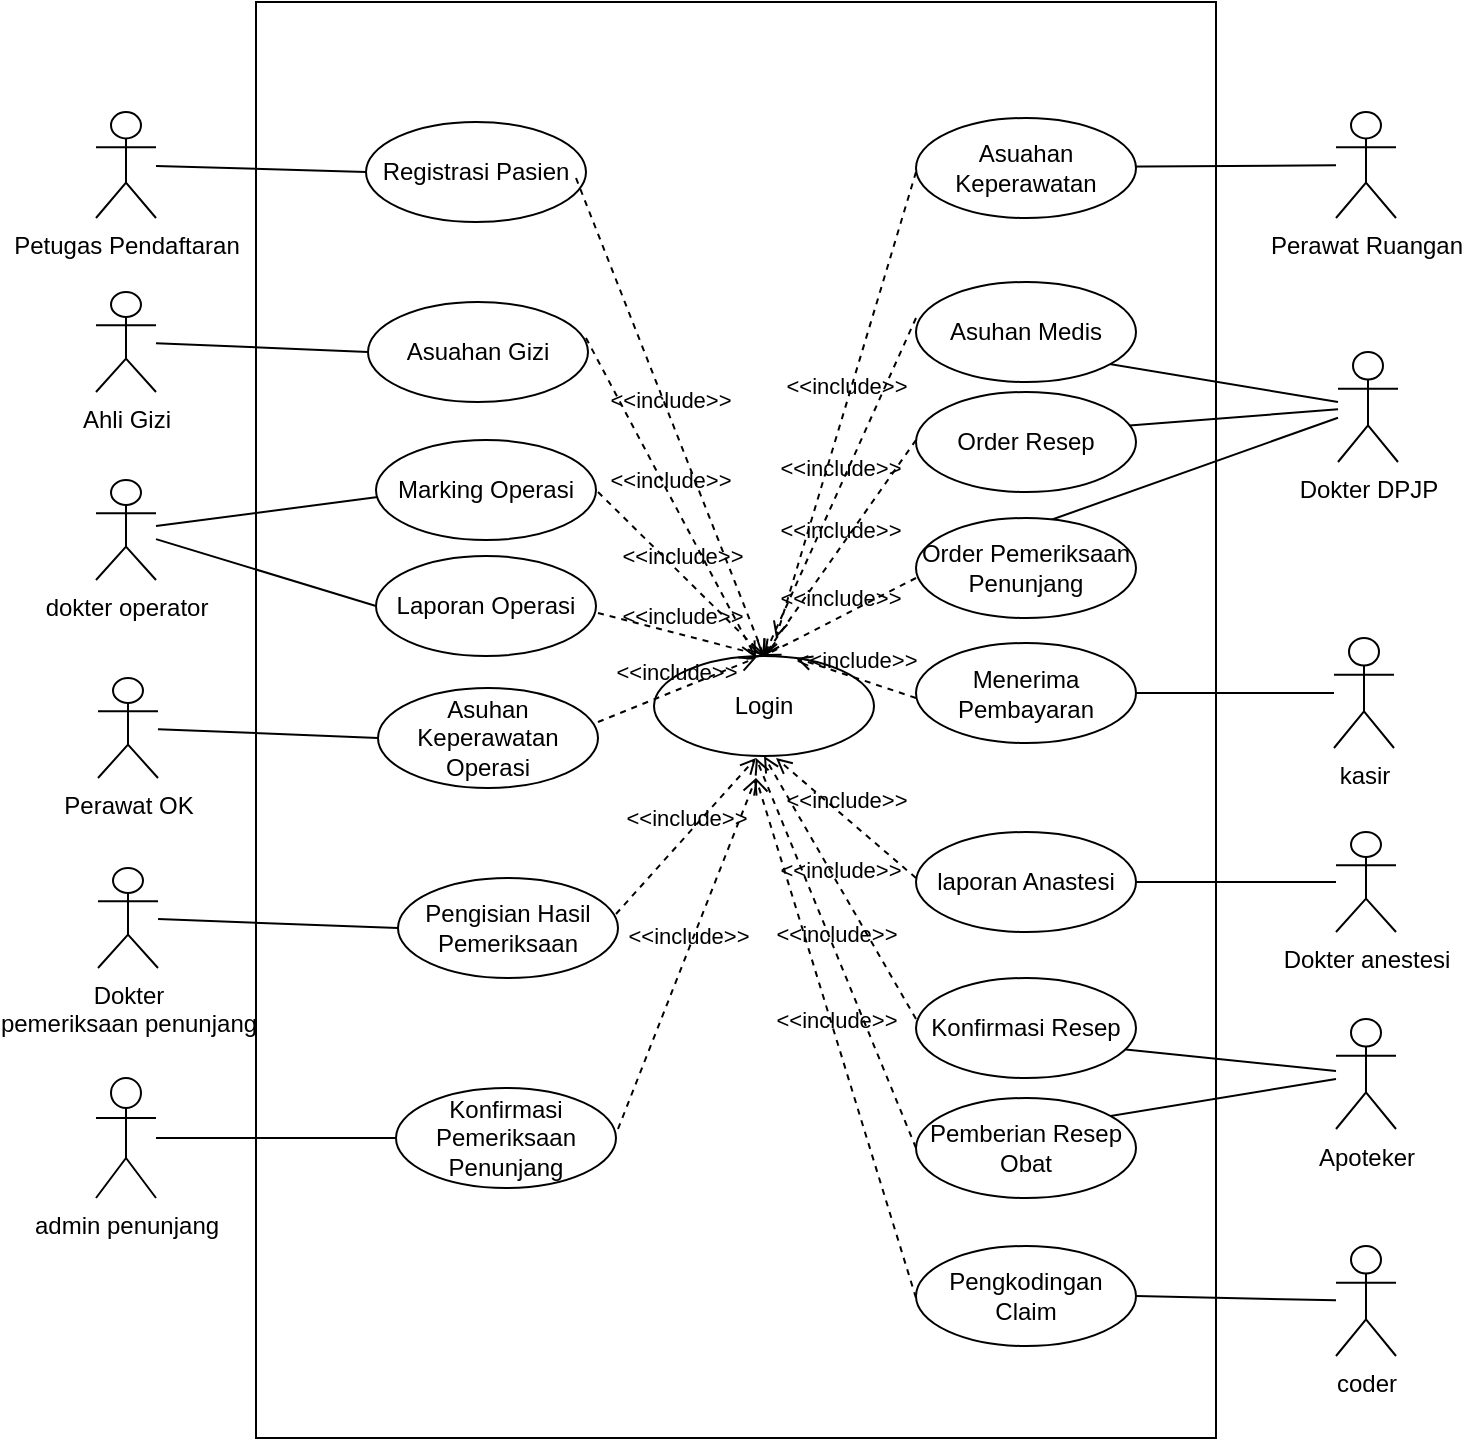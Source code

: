 <mxfile version="21.3.6" type="github" pages="2">
  <diagram name="USE CASE" id="biCqygMkWKWWEQv1H8-z">
    <mxGraphModel dx="1354" dy="1864" grid="1" gridSize="10" guides="1" tooltips="1" connect="1" arrows="1" fold="1" page="1" pageScale="1" pageWidth="827" pageHeight="1169" math="0" shadow="0">
      <root>
        <mxCell id="0" />
        <mxCell id="1" parent="0" />
        <mxCell id="7alEofTNLBSEtwBs15go-2" style="rounded=0;orthogonalLoop=1;jettySize=auto;html=1;entryX=0;entryY=0.5;entryDx=0;entryDy=0;endArrow=none;endFill=0;verticalAlign=middle;" parent="1" source="7alEofTNLBSEtwBs15go-5" target="7alEofTNLBSEtwBs15go-7" edge="1">
          <mxGeometry relative="1" as="geometry" />
        </mxCell>
        <UserObject label="" treeRoot="1" id="qp5wjW5664yyFS9w8yAM-2">
          <mxCell style="whiteSpace=wrap;html=1;align=center;treeFolding=1;treeMoving=1;newEdgeStyle={&quot;edgeStyle&quot;:&quot;elbowEdgeStyle&quot;,&quot;startArrow&quot;:&quot;none&quot;,&quot;endArrow&quot;:&quot;none&quot;};fillColor=none;overflow=hidden;" vertex="1" parent="1">
            <mxGeometry x="160" y="-1138" width="480" height="718" as="geometry" />
          </mxCell>
        </UserObject>
        <mxCell id="7alEofTNLBSEtwBs15go-5" value="Petugas Pendaftaran" style="shape=umlActor;verticalLabelPosition=bottom;verticalAlign=top;html=1;outlineConnect=0;" parent="1" vertex="1">
          <mxGeometry x="80" y="-1083" width="30" height="53" as="geometry" />
        </mxCell>
        <mxCell id="7alEofTNLBSEtwBs15go-7" value="Registrasi Pasien" style="ellipse;whiteSpace=wrap;html=1;verticalAlign=middle;" parent="1" vertex="1">
          <mxGeometry x="215" y="-1078" width="110" height="50" as="geometry" />
        </mxCell>
        <mxCell id="7alEofTNLBSEtwBs15go-11" style="rounded=0;orthogonalLoop=1;jettySize=auto;html=1;entryX=0;entryY=0.5;entryDx=0;entryDy=0;endArrow=none;endFill=0;verticalAlign=middle;" parent="1" source="7alEofTNLBSEtwBs15go-14" target="7alEofTNLBSEtwBs15go-16" edge="1">
          <mxGeometry relative="1" as="geometry" />
        </mxCell>
        <mxCell id="7alEofTNLBSEtwBs15go-14" value="Perawat Ruangan" style="shape=umlActor;verticalLabelPosition=bottom;verticalAlign=top;html=1;outlineConnect=0;" parent="1" vertex="1">
          <mxGeometry x="700" y="-1083" width="30" height="53" as="geometry" />
        </mxCell>
        <mxCell id="7alEofTNLBSEtwBs15go-16" value="Asuahan Keperawatan" style="ellipse;whiteSpace=wrap;html=1;verticalAlign=middle;" parent="1" vertex="1">
          <mxGeometry x="490" y="-1080" width="110" height="50" as="geometry" />
        </mxCell>
        <mxCell id="7alEofTNLBSEtwBs15go-19" style="rounded=0;orthogonalLoop=1;jettySize=auto;html=1;entryX=0;entryY=0.5;entryDx=0;entryDy=0;strokeColor=default;endArrow=none;endFill=0;verticalAlign=middle;" parent="1" source="7alEofTNLBSEtwBs15go-23" target="7alEofTNLBSEtwBs15go-26" edge="1">
          <mxGeometry relative="1" as="geometry" />
        </mxCell>
        <mxCell id="7alEofTNLBSEtwBs15go-20" style="rounded=0;orthogonalLoop=1;jettySize=auto;html=1;entryX=0;entryY=0.5;entryDx=0;entryDy=0;endArrow=none;endFill=0;verticalAlign=middle;" parent="1" source="7alEofTNLBSEtwBs15go-23" target="7alEofTNLBSEtwBs15go-25" edge="1">
          <mxGeometry relative="1" as="geometry" />
        </mxCell>
        <mxCell id="7alEofTNLBSEtwBs15go-21" style="rounded=0;orthogonalLoop=1;jettySize=auto;html=1;entryX=0;entryY=0.5;entryDx=0;entryDy=0;endArrow=none;endFill=0;verticalAlign=middle;" parent="1" source="7alEofTNLBSEtwBs15go-23" target="7alEofTNLBSEtwBs15go-24" edge="1">
          <mxGeometry relative="1" as="geometry" />
        </mxCell>
        <mxCell id="7alEofTNLBSEtwBs15go-23" value="Dokter DPJP" style="shape=umlActor;verticalLabelPosition=bottom;verticalAlign=top;html=1;outlineConnect=0;" parent="1" vertex="1">
          <mxGeometry x="701" y="-963" width="30" height="55" as="geometry" />
        </mxCell>
        <mxCell id="7alEofTNLBSEtwBs15go-24" value="Order Resep" style="ellipse;whiteSpace=wrap;html=1;verticalAlign=middle;" parent="1" vertex="1">
          <mxGeometry x="490" y="-943" width="110" height="50" as="geometry" />
        </mxCell>
        <mxCell id="7alEofTNLBSEtwBs15go-25" value="Asuhan Medis" style="ellipse;whiteSpace=wrap;html=1;verticalAlign=middle;" parent="1" vertex="1">
          <mxGeometry x="490" y="-998" width="110" height="50" as="geometry" />
        </mxCell>
        <mxCell id="7alEofTNLBSEtwBs15go-26" value="Order Pemeriksaan Penunjang" style="ellipse;whiteSpace=wrap;html=1;verticalAlign=middle;" parent="1" vertex="1">
          <mxGeometry x="490" y="-880" width="110" height="50" as="geometry" />
        </mxCell>
        <mxCell id="wYklNYPaJxvBSSRHEDRp-5" style="rounded=0;orthogonalLoop=1;jettySize=auto;html=1;entryX=0;entryY=0.5;entryDx=0;entryDy=0;endArrow=none;endFill=0;verticalAlign=middle;" parent="1" source="7alEofTNLBSEtwBs15go-32" target="7alEofTNLBSEtwBs15go-36" edge="1">
          <mxGeometry relative="1" as="geometry" />
        </mxCell>
        <mxCell id="7alEofTNLBSEtwBs15go-32" value="Ahli Gizi" style="shape=umlActor;verticalLabelPosition=bottom;verticalAlign=top;html=1;outlineConnect=0;" parent="1" vertex="1">
          <mxGeometry x="80" y="-993" width="30" height="50" as="geometry" />
        </mxCell>
        <mxCell id="7alEofTNLBSEtwBs15go-36" value="Asuahan Gizi" style="ellipse;whiteSpace=wrap;html=1;verticalAlign=middle;" parent="1" vertex="1">
          <mxGeometry x="216" y="-988" width="110" height="50" as="geometry" />
        </mxCell>
        <mxCell id="wYklNYPaJxvBSSRHEDRp-6" style="rounded=0;orthogonalLoop=1;jettySize=auto;html=1;entryX=0;entryY=0.5;entryDx=0;entryDy=0;endArrow=none;endFill=0;verticalAlign=middle;" parent="1" source="7alEofTNLBSEtwBs15go-41" target="7alEofTNLBSEtwBs15go-45" edge="1">
          <mxGeometry relative="1" as="geometry" />
        </mxCell>
        <mxCell id="7alEofTNLBSEtwBs15go-41" value="Perawat OK" style="shape=umlActor;verticalLabelPosition=bottom;verticalAlign=top;html=1;outlineConnect=0;" parent="1" vertex="1">
          <mxGeometry x="81" y="-800" width="30" height="50" as="geometry" />
        </mxCell>
        <mxCell id="7alEofTNLBSEtwBs15go-45" value="Asuhan Keperawatan Operasi" style="ellipse;whiteSpace=wrap;html=1;verticalAlign=middle;" parent="1" vertex="1">
          <mxGeometry x="221" y="-795" width="110" height="50" as="geometry" />
        </mxCell>
        <mxCell id="wYklNYPaJxvBSSRHEDRp-17" style="rounded=0;orthogonalLoop=1;jettySize=auto;html=1;entryX=1;entryY=0.5;entryDx=0;entryDy=0;endArrow=none;endFill=0;" parent="1" source="7alEofTNLBSEtwBs15go-50" target="7alEofTNLBSEtwBs15go-54" edge="1">
          <mxGeometry relative="1" as="geometry" />
        </mxCell>
        <mxCell id="7alEofTNLBSEtwBs15go-50" value="Dokter anestesi" style="shape=umlActor;verticalLabelPosition=bottom;verticalAlign=top;html=1;outlineConnect=0;" parent="1" vertex="1">
          <mxGeometry x="700" y="-723" width="30" height="50" as="geometry" />
        </mxCell>
        <mxCell id="7alEofTNLBSEtwBs15go-54" value="laporan Anastesi" style="ellipse;whiteSpace=wrap;html=1;verticalAlign=middle;" parent="1" vertex="1">
          <mxGeometry x="490" y="-723" width="110" height="50" as="geometry" />
        </mxCell>
        <mxCell id="wYklNYPaJxvBSSRHEDRp-4" style="rounded=0;orthogonalLoop=1;jettySize=auto;html=1;entryX=0;entryY=0.5;entryDx=0;entryDy=0;endArrow=none;endFill=0;verticalAlign=middle;" parent="1" source="7alEofTNLBSEtwBs15go-68" target="7alEofTNLBSEtwBs15go-72" edge="1">
          <mxGeometry relative="1" as="geometry" />
        </mxCell>
        <mxCell id="7alEofTNLBSEtwBs15go-68" value="Dokter &lt;br&gt;pemeriksaan penunjang" style="shape=umlActor;verticalLabelPosition=bottom;verticalAlign=top;html=1;outlineConnect=0;" parent="1" vertex="1">
          <mxGeometry x="81" y="-705" width="30" height="50" as="geometry" />
        </mxCell>
        <mxCell id="7alEofTNLBSEtwBs15go-72" value="Pengisian Hasil Pemeriksaan" style="ellipse;whiteSpace=wrap;html=1;verticalAlign=middle;" parent="1" vertex="1">
          <mxGeometry x="231" y="-700" width="110" height="50" as="geometry" />
        </mxCell>
        <mxCell id="wYklNYPaJxvBSSRHEDRp-13" style="edgeStyle=orthogonalEdgeStyle;rounded=0;orthogonalLoop=1;jettySize=auto;html=1;entryX=0;entryY=0.5;entryDx=0;entryDy=0;endArrow=none;endFill=0;" parent="1" source="7alEofTNLBSEtwBs15go-77" target="7alEofTNLBSEtwBs15go-81" edge="1">
          <mxGeometry relative="1" as="geometry" />
        </mxCell>
        <mxCell id="7alEofTNLBSEtwBs15go-77" value="admin penunjang" style="shape=umlActor;verticalLabelPosition=bottom;verticalAlign=top;html=1;outlineConnect=0;" parent="1" vertex="1">
          <mxGeometry x="80" y="-600" width="30" height="60" as="geometry" />
        </mxCell>
        <mxCell id="7alEofTNLBSEtwBs15go-81" value="Konfirmasi Pemeriksaan Penunjang" style="ellipse;whiteSpace=wrap;html=1;verticalAlign=middle;" parent="1" vertex="1">
          <mxGeometry x="230" y="-595" width="110" height="50" as="geometry" />
        </mxCell>
        <mxCell id="wYklNYPaJxvBSSRHEDRp-1" style="rounded=0;orthogonalLoop=1;jettySize=auto;html=1;entryX=0;entryY=0.5;entryDx=0;entryDy=0;endArrow=none;endFill=0;verticalAlign=middle;" parent="1" source="7alEofTNLBSEtwBs15go-87" target="7alEofTNLBSEtwBs15go-91" edge="1">
          <mxGeometry relative="1" as="geometry" />
        </mxCell>
        <mxCell id="wYklNYPaJxvBSSRHEDRp-2" style="rounded=0;orthogonalLoop=1;jettySize=auto;html=1;entryX=0;entryY=0.5;entryDx=0;entryDy=0;endArrow=none;endFill=0;verticalAlign=middle;" parent="1" source="7alEofTNLBSEtwBs15go-87" target="7alEofTNLBSEtwBs15go-88" edge="1">
          <mxGeometry relative="1" as="geometry" />
        </mxCell>
        <mxCell id="7alEofTNLBSEtwBs15go-87" value="Apoteker" style="shape=umlActor;verticalLabelPosition=bottom;verticalAlign=top;html=1;outlineConnect=0;" parent="1" vertex="1">
          <mxGeometry x="700" y="-629.5" width="30" height="55" as="geometry" />
        </mxCell>
        <mxCell id="7alEofTNLBSEtwBs15go-88" value="Pemberian Resep Obat" style="ellipse;whiteSpace=wrap;html=1;verticalAlign=middle;" parent="1" vertex="1">
          <mxGeometry x="490" y="-590" width="110" height="50" as="geometry" />
        </mxCell>
        <mxCell id="7alEofTNLBSEtwBs15go-91" value="Konfirmasi Resep" style="ellipse;whiteSpace=wrap;html=1;verticalAlign=middle;" parent="1" vertex="1">
          <mxGeometry x="490" y="-650" width="110" height="50" as="geometry" />
        </mxCell>
        <mxCell id="wYklNYPaJxvBSSRHEDRp-20" style="rounded=0;orthogonalLoop=1;jettySize=auto;html=1;entryX=1;entryY=0.5;entryDx=0;entryDy=0;endArrow=none;endFill=0;" parent="1" source="7alEofTNLBSEtwBs15go-96" target="7alEofTNLBSEtwBs15go-100" edge="1">
          <mxGeometry relative="1" as="geometry" />
        </mxCell>
        <mxCell id="7alEofTNLBSEtwBs15go-96" value="kasir" style="shape=umlActor;verticalLabelPosition=bottom;verticalAlign=top;html=1;outlineConnect=0;" parent="1" vertex="1">
          <mxGeometry x="699" y="-820" width="30" height="55" as="geometry" />
        </mxCell>
        <mxCell id="7alEofTNLBSEtwBs15go-100" value="Menerima Pembayaran" style="ellipse;whiteSpace=wrap;html=1;verticalAlign=middle;" parent="1" vertex="1">
          <mxGeometry x="490" y="-817.5" width="110" height="50" as="geometry" />
        </mxCell>
        <mxCell id="wYklNYPaJxvBSSRHEDRp-21" style="rounded=0;orthogonalLoop=1;jettySize=auto;html=1;entryX=1;entryY=0.5;entryDx=0;entryDy=0;endArrow=none;endFill=0;" parent="1" source="7alEofTNLBSEtwBs15go-105" target="7alEofTNLBSEtwBs15go-109" edge="1">
          <mxGeometry relative="1" as="geometry" />
        </mxCell>
        <mxCell id="7alEofTNLBSEtwBs15go-105" value="coder" style="shape=umlActor;verticalLabelPosition=bottom;verticalAlign=top;html=1;outlineConnect=0;" parent="1" vertex="1">
          <mxGeometry x="700" y="-516" width="30" height="55" as="geometry" />
        </mxCell>
        <mxCell id="7alEofTNLBSEtwBs15go-109" value="Pengkodingan Claim" style="ellipse;whiteSpace=wrap;html=1;verticalAlign=middle;" parent="1" vertex="1">
          <mxGeometry x="490" y="-516" width="110" height="50" as="geometry" />
        </mxCell>
        <mxCell id="wYklNYPaJxvBSSRHEDRp-8" style="rounded=0;orthogonalLoop=1;jettySize=auto;html=1;entryX=0;entryY=0.5;entryDx=0;entryDy=0;endArrow=none;endFill=0;verticalAlign=middle;" parent="1" source="wYklNYPaJxvBSSRHEDRp-10" edge="1">
          <mxGeometry relative="1" as="geometry">
            <mxPoint x="240" y="-893" as="targetPoint" />
          </mxGeometry>
        </mxCell>
        <mxCell id="wYklNYPaJxvBSSRHEDRp-9" style="rounded=0;orthogonalLoop=1;jettySize=auto;html=1;entryX=0;entryY=0.5;entryDx=0;entryDy=0;endArrow=none;endFill=0;verticalAlign=middle;" parent="1" source="wYklNYPaJxvBSSRHEDRp-10" target="wYklNYPaJxvBSSRHEDRp-11" edge="1">
          <mxGeometry relative="1" as="geometry" />
        </mxCell>
        <mxCell id="wYklNYPaJxvBSSRHEDRp-10" value="dokter operator" style="shape=umlActor;verticalLabelPosition=bottom;verticalAlign=top;html=1;outlineConnect=0;" parent="1" vertex="1">
          <mxGeometry x="80" y="-899" width="30" height="50" as="geometry" />
        </mxCell>
        <mxCell id="wYklNYPaJxvBSSRHEDRp-11" value="Laporan Operasi" style="ellipse;whiteSpace=wrap;html=1;verticalAlign=middle;" parent="1" vertex="1">
          <mxGeometry x="220" y="-861" width="110" height="50" as="geometry" />
        </mxCell>
        <mxCell id="wYklNYPaJxvBSSRHEDRp-12" value="Marking Operasi" style="ellipse;whiteSpace=wrap;html=1;verticalAlign=middle;" parent="1" vertex="1">
          <mxGeometry x="220" y="-919" width="110" height="50" as="geometry" />
        </mxCell>
        <mxCell id="qp5wjW5664yyFS9w8yAM-4" value="Login" style="ellipse;whiteSpace=wrap;html=1;verticalAlign=middle;" vertex="1" parent="1">
          <mxGeometry x="359" y="-811" width="110" height="50" as="geometry" />
        </mxCell>
        <mxCell id="qp5wjW5664yyFS9w8yAM-6" value="&amp;lt;&amp;lt;include&amp;gt;&amp;gt;" style="html=1;verticalAlign=bottom;labelBackgroundColor=none;endArrow=open;endFill=0;dashed=1;rounded=0;entryX=0.5;entryY=0;entryDx=0;entryDy=0;" edge="1" parent="1" target="qp5wjW5664yyFS9w8yAM-4">
          <mxGeometry width="160" relative="1" as="geometry">
            <mxPoint x="320" y="-1050" as="sourcePoint" />
            <mxPoint x="450" y="-1050" as="targetPoint" />
          </mxGeometry>
        </mxCell>
        <mxCell id="qp5wjW5664yyFS9w8yAM-8" value="&amp;lt;&amp;lt;include&amp;gt;&amp;gt;" style="html=1;verticalAlign=bottom;labelBackgroundColor=none;endArrow=open;endFill=0;dashed=1;rounded=0;" edge="1" parent="1">
          <mxGeometry width="160" relative="1" as="geometry">
            <mxPoint x="325" y="-970" as="sourcePoint" />
            <mxPoint x="410" y="-810" as="targetPoint" />
          </mxGeometry>
        </mxCell>
        <mxCell id="qp5wjW5664yyFS9w8yAM-9" value="&amp;lt;&amp;lt;include&amp;gt;&amp;gt;" style="html=1;verticalAlign=bottom;labelBackgroundColor=none;endArrow=open;endFill=0;dashed=1;rounded=0;" edge="1" parent="1">
          <mxGeometry width="160" relative="1" as="geometry">
            <mxPoint x="490" y="-490" as="sourcePoint" />
            <mxPoint x="410" y="-750" as="targetPoint" />
          </mxGeometry>
        </mxCell>
        <mxCell id="qp5wjW5664yyFS9w8yAM-10" value="&amp;lt;&amp;lt;include&amp;gt;&amp;gt;" style="html=1;verticalAlign=bottom;labelBackgroundColor=none;endArrow=open;endFill=0;dashed=1;rounded=0;" edge="1" parent="1">
          <mxGeometry width="160" relative="1" as="geometry">
            <mxPoint x="341" y="-574.5" as="sourcePoint" />
            <mxPoint x="410" y="-750" as="targetPoint" />
          </mxGeometry>
        </mxCell>
        <mxCell id="qp5wjW5664yyFS9w8yAM-11" value="&amp;lt;&amp;lt;include&amp;gt;&amp;gt;" style="html=1;verticalAlign=bottom;labelBackgroundColor=none;endArrow=open;endFill=0;dashed=1;rounded=0;" edge="1" parent="1">
          <mxGeometry width="160" relative="1" as="geometry">
            <mxPoint x="340" y="-682" as="sourcePoint" />
            <mxPoint x="410" y="-760" as="targetPoint" />
          </mxGeometry>
        </mxCell>
        <mxCell id="qp5wjW5664yyFS9w8yAM-12" value="&amp;lt;&amp;lt;include&amp;gt;&amp;gt;" style="html=1;verticalAlign=bottom;labelBackgroundColor=none;endArrow=open;endFill=0;dashed=1;rounded=0;" edge="1" parent="1">
          <mxGeometry width="160" relative="1" as="geometry">
            <mxPoint x="331" y="-778" as="sourcePoint" />
            <mxPoint x="410" y="-810" as="targetPoint" />
          </mxGeometry>
        </mxCell>
        <mxCell id="qp5wjW5664yyFS9w8yAM-13" value="&amp;lt;&amp;lt;include&amp;gt;&amp;gt;" style="html=1;verticalAlign=bottom;labelBackgroundColor=none;endArrow=open;endFill=0;dashed=1;rounded=0;entryX=0.5;entryY=0;entryDx=0;entryDy=0;" edge="1" parent="1" target="qp5wjW5664yyFS9w8yAM-4">
          <mxGeometry width="160" relative="1" as="geometry">
            <mxPoint x="331" y="-832.5" as="sourcePoint" />
            <mxPoint x="456" y="-752.5" as="targetPoint" />
          </mxGeometry>
        </mxCell>
        <mxCell id="qp5wjW5664yyFS9w8yAM-14" value="&amp;lt;&amp;lt;include&amp;gt;&amp;gt;" style="html=1;verticalAlign=bottom;labelBackgroundColor=none;endArrow=open;endFill=0;dashed=1;rounded=0;entryX=0.5;entryY=0;entryDx=0;entryDy=0;" edge="1" parent="1" target="qp5wjW5664yyFS9w8yAM-4">
          <mxGeometry width="160" relative="1" as="geometry">
            <mxPoint x="331" y="-893" as="sourcePoint" />
            <mxPoint x="416" y="-733" as="targetPoint" />
          </mxGeometry>
        </mxCell>
        <mxCell id="qp5wjW5664yyFS9w8yAM-15" value="&amp;lt;&amp;lt;include&amp;gt;&amp;gt;" style="html=1;verticalAlign=bottom;labelBackgroundColor=none;endArrow=open;endFill=0;dashed=1;rounded=0;entryX=0.5;entryY=0;entryDx=0;entryDy=0;" edge="1" parent="1" target="qp5wjW5664yyFS9w8yAM-4">
          <mxGeometry width="160" relative="1" as="geometry">
            <mxPoint x="490" y="-980" as="sourcePoint" />
            <mxPoint x="575" y="-820" as="targetPoint" />
          </mxGeometry>
        </mxCell>
        <mxCell id="qp5wjW5664yyFS9w8yAM-16" value="&amp;lt;&amp;lt;include&amp;gt;&amp;gt;" style="html=1;verticalAlign=bottom;labelBackgroundColor=none;endArrow=open;endFill=0;dashed=1;rounded=0;" edge="1" parent="1">
          <mxGeometry width="160" relative="1" as="geometry">
            <mxPoint x="490" y="-1053" as="sourcePoint" />
            <mxPoint x="420" y="-820" as="targetPoint" />
          </mxGeometry>
        </mxCell>
        <mxCell id="qp5wjW5664yyFS9w8yAM-17" value="&amp;lt;&amp;lt;include&amp;gt;&amp;gt;" style="html=1;verticalAlign=bottom;labelBackgroundColor=none;endArrow=open;endFill=0;dashed=1;rounded=0;" edge="1" parent="1">
          <mxGeometry width="160" relative="1" as="geometry">
            <mxPoint x="490" y="-565" as="sourcePoint" />
            <mxPoint x="410" y="-760" as="targetPoint" />
          </mxGeometry>
        </mxCell>
        <mxCell id="qp5wjW5664yyFS9w8yAM-18" value="&amp;lt;&amp;lt;include&amp;gt;&amp;gt;" style="html=1;verticalAlign=bottom;labelBackgroundColor=none;endArrow=open;endFill=0;dashed=1;rounded=0;" edge="1" parent="1">
          <mxGeometry width="160" relative="1" as="geometry">
            <mxPoint x="490" y="-700" as="sourcePoint" />
            <mxPoint x="420" y="-760" as="targetPoint" />
          </mxGeometry>
        </mxCell>
        <mxCell id="qp5wjW5664yyFS9w8yAM-19" value="&amp;lt;&amp;lt;include&amp;gt;&amp;gt;" style="html=1;verticalAlign=bottom;labelBackgroundColor=none;endArrow=open;endFill=0;dashed=1;rounded=0;entryX=0.5;entryY=1;entryDx=0;entryDy=0;" edge="1" parent="1" target="qp5wjW5664yyFS9w8yAM-4">
          <mxGeometry width="160" relative="1" as="geometry">
            <mxPoint x="490" y="-629.5" as="sourcePoint" />
            <mxPoint x="685" y="-569.5" as="targetPoint" />
          </mxGeometry>
        </mxCell>
        <mxCell id="qp5wjW5664yyFS9w8yAM-20" value="&amp;lt;&amp;lt;include&amp;gt;&amp;gt;" style="html=1;verticalAlign=bottom;labelBackgroundColor=none;endArrow=open;endFill=0;dashed=1;rounded=0;entryX=0.5;entryY=0;entryDx=0;entryDy=0;" edge="1" parent="1" target="qp5wjW5664yyFS9w8yAM-4">
          <mxGeometry width="160" relative="1" as="geometry">
            <mxPoint x="490" y="-850" as="sourcePoint" />
            <mxPoint x="575" y="-690" as="targetPoint" />
          </mxGeometry>
        </mxCell>
        <mxCell id="qp5wjW5664yyFS9w8yAM-21" value="&amp;lt;&amp;lt;include&amp;gt;&amp;gt;" style="html=1;verticalAlign=bottom;labelBackgroundColor=none;endArrow=open;endFill=0;dashed=1;rounded=0;entryX=0.5;entryY=0;entryDx=0;entryDy=0;" edge="1" parent="1" target="qp5wjW5664yyFS9w8yAM-4">
          <mxGeometry width="160" relative="1" as="geometry">
            <mxPoint x="490" y="-919" as="sourcePoint" />
            <mxPoint x="695" y="-699" as="targetPoint" />
          </mxGeometry>
        </mxCell>
        <mxCell id="qp5wjW5664yyFS9w8yAM-22" value="&amp;lt;&amp;lt;include&amp;gt;&amp;gt;" style="html=1;verticalAlign=bottom;labelBackgroundColor=none;endArrow=open;endFill=0;dashed=1;rounded=0;" edge="1" parent="1">
          <mxGeometry width="160" relative="1" as="geometry">
            <mxPoint x="490" y="-790" as="sourcePoint" />
            <mxPoint x="430" y="-810" as="targetPoint" />
          </mxGeometry>
        </mxCell>
      </root>
    </mxGraphModel>
  </diagram>
  <diagram id="aLF-B14wMnvdbsnxp4yJ" name="Flowchard">
    <mxGraphModel dx="2587" dy="904" grid="1" gridSize="10" guides="1" tooltips="1" connect="1" arrows="1" fold="1" page="1" pageScale="1" pageWidth="827" pageHeight="1169" math="0" shadow="0">
      <root>
        <mxCell id="0" />
        <mxCell id="1" parent="0" />
        <mxCell id="JisXL0s8egiNmsx95D1q-1" value="Pasien" style="swimlane;whiteSpace=wrap;html=1;" parent="1" vertex="1">
          <mxGeometry x="-100" y="10" width="220" height="680" as="geometry" />
        </mxCell>
        <mxCell id="JisXL0s8egiNmsx95D1q-2" value="Pasien Datang" style="ellipse;whiteSpace=wrap;html=1;" parent="JisXL0s8egiNmsx95D1q-1" vertex="1">
          <mxGeometry x="55" y="120" width="115" height="40" as="geometry" />
        </mxCell>
        <mxCell id="saBgDZyjsSCY0vROojg7-24" value="Pasien Pulang" style="rounded=1;whiteSpace=wrap;html=1;" vertex="1" parent="JisXL0s8egiNmsx95D1q-1">
          <mxGeometry x="40" y="479" width="120" height="60" as="geometry" />
        </mxCell>
        <mxCell id="JisXL0s8egiNmsx95D1q-3" value="Petugas Pendaftaran" style="swimlane;whiteSpace=wrap;html=1;" parent="1" vertex="1">
          <mxGeometry x="120" y="10" width="160" height="680" as="geometry" />
        </mxCell>
        <mxCell id="VaeMU97iwVEsDG1fpaX5-6" value="Registrasi Pasien" style="whiteSpace=wrap;html=1;" vertex="1" parent="JisXL0s8egiNmsx95D1q-3">
          <mxGeometry x="22" y="110" width="120" height="60" as="geometry" />
        </mxCell>
        <mxCell id="JisXL0s8egiNmsx95D1q-4" value="Perawat Ruangan" style="swimlane;whiteSpace=wrap;html=1;" parent="1" vertex="1">
          <mxGeometry x="280" y="10" width="170" height="680" as="geometry" />
        </mxCell>
        <mxCell id="VZ2rvo7W4K8O-dVXEg4V-2" value="Pengisian Asuhan Keperawatan" style="whiteSpace=wrap;html=1;" vertex="1" parent="JisXL0s8egiNmsx95D1q-4">
          <mxGeometry x="25" y="110" width="120" height="60" as="geometry" />
        </mxCell>
        <mxCell id="JisXL0s8egiNmsx95D1q-5" value="Dokter DPJP" style="swimlane;whiteSpace=wrap;html=1;" parent="1" vertex="1">
          <mxGeometry x="450" y="10" width="190" height="680" as="geometry" />
        </mxCell>
        <mxCell id="saBgDZyjsSCY0vROojg7-36" value="" style="edgeStyle=orthogonalEdgeStyle;rounded=0;orthogonalLoop=1;jettySize=auto;html=1;" edge="1" parent="JisXL0s8egiNmsx95D1q-5" source="VZ2rvo7W4K8O-dVXEg4V-4" target="saBgDZyjsSCY0vROojg7-35">
          <mxGeometry relative="1" as="geometry" />
        </mxCell>
        <mxCell id="VZ2rvo7W4K8O-dVXEg4V-4" value="Pengisian Asuhan medis" style="whiteSpace=wrap;html=1;" vertex="1" parent="JisXL0s8egiNmsx95D1q-5">
          <mxGeometry x="37" y="110" width="120" height="60" as="geometry" />
        </mxCell>
        <mxCell id="VZ2rvo7W4K8O-dVXEg4V-9" value="Iya" style="edgeStyle=orthogonalEdgeStyle;rounded=0;orthogonalLoop=1;jettySize=auto;html=1;labelPosition=left;verticalLabelPosition=middle;align=right;verticalAlign=middle;exitX=0.5;exitY=1;exitDx=0;exitDy=0;" edge="1" parent="JisXL0s8egiNmsx95D1q-5" source="VZ2rvo7W4K8O-dVXEg4V-6">
          <mxGeometry relative="1" as="geometry">
            <mxPoint x="93.0" y="429.0" as="sourcePoint" />
            <mxPoint x="96.037" y="469" as="targetPoint" />
            <Array as="points">
              <mxPoint x="96" y="429" />
            </Array>
          </mxGeometry>
        </mxCell>
        <mxCell id="saBgDZyjsSCY0vROojg7-41" value="Tidak" style="edgeStyle=orthogonalEdgeStyle;rounded=0;orthogonalLoop=1;jettySize=auto;html=1;exitX=0;exitY=0.5;exitDx=0;exitDy=0;entryX=0;entryY=0.5;entryDx=0;entryDy=0;labelPosition=center;verticalLabelPosition=top;align=center;verticalAlign=bottom;" edge="1" parent="JisXL0s8egiNmsx95D1q-5" source="VZ2rvo7W4K8O-dVXEg4V-6" target="30PNQsHzKoTt6gArIhcN-5">
          <mxGeometry x="-0.84" y="1" relative="1" as="geometry">
            <Array as="points">
              <mxPoint x="10" y="389" />
              <mxPoint x="10" y="629" />
            </Array>
            <mxPoint as="offset" />
          </mxGeometry>
        </mxCell>
        <mxCell id="VZ2rvo7W4K8O-dVXEg4V-6" value="Pemeriksaan Penunjang" style="rhombus;whiteSpace=wrap;html=1;" vertex="1" parent="JisXL0s8egiNmsx95D1q-5">
          <mxGeometry x="57" y="349" width="80" height="80" as="geometry" />
        </mxCell>
        <mxCell id="VZ2rvo7W4K8O-dVXEg4V-8" value="Order Pemeriksaan Penunjang" style="whiteSpace=wrap;html=1;" vertex="1" parent="JisXL0s8egiNmsx95D1q-5">
          <mxGeometry x="37" y="469" width="120" height="60" as="geometry" />
        </mxCell>
        <mxCell id="saBgDZyjsSCY0vROojg7-40" value="Iya" style="edgeStyle=orthogonalEdgeStyle;rounded=0;orthogonalLoop=1;jettySize=auto;html=1;exitX=0.5;exitY=1;exitDx=0;exitDy=0;labelPosition=left;verticalLabelPosition=middle;align=right;verticalAlign=middle;" edge="1" parent="JisXL0s8egiNmsx95D1q-5" source="30PNQsHzKoTt6gArIhcN-5" target="30PNQsHzKoTt6gArIhcN-7">
          <mxGeometry relative="1" as="geometry" />
        </mxCell>
        <mxCell id="30PNQsHzKoTt6gArIhcN-5" value="Resep ?" style="rhombus;whiteSpace=wrap;html=1;" vertex="1" parent="JisXL0s8egiNmsx95D1q-5">
          <mxGeometry x="60" y="589" width="80" height="80" as="geometry" />
        </mxCell>
        <mxCell id="30PNQsHzKoTt6gArIhcN-7" value="Order Resep" style="whiteSpace=wrap;html=1;" vertex="1" parent="JisXL0s8egiNmsx95D1q-5">
          <mxGeometry x="40" y="729" width="120" height="60" as="geometry" />
        </mxCell>
        <mxCell id="saBgDZyjsSCY0vROojg7-38" value="Ya" style="edgeStyle=orthogonalEdgeStyle;rounded=0;orthogonalLoop=1;jettySize=auto;html=1;exitX=0.5;exitY=1;exitDx=0;exitDy=0;entryX=0.5;entryY=0;entryDx=0;entryDy=0;labelPosition=left;verticalLabelPosition=middle;align=right;verticalAlign=middle;" edge="1" parent="JisXL0s8egiNmsx95D1q-5" source="saBgDZyjsSCY0vROojg7-35" target="VZ2rvo7W4K8O-dVXEg4V-6">
          <mxGeometry relative="1" as="geometry" />
        </mxCell>
        <mxCell id="saBgDZyjsSCY0vROojg7-35" value="Rawat Jalan?" style="rhombus;whiteSpace=wrap;html=1;" vertex="1" parent="JisXL0s8egiNmsx95D1q-5">
          <mxGeometry x="57" y="210" width="80" height="80" as="geometry" />
        </mxCell>
        <mxCell id="JisXL0s8egiNmsx95D1q-6" value="Admin Penunjang" style="swimlane;whiteSpace=wrap;html=1;" parent="1" vertex="1">
          <mxGeometry x="640" y="10" width="180" height="680" as="geometry" />
        </mxCell>
        <mxCell id="VZ2rvo7W4K8O-dVXEg4V-10" value="Konfirmasi Pemeriksaan Penunjang" style="whiteSpace=wrap;html=1;" vertex="1" parent="JisXL0s8egiNmsx95D1q-6">
          <mxGeometry x="30" y="110" width="120" height="60" as="geometry" />
        </mxCell>
        <mxCell id="JisXL0s8egiNmsx95D1q-7" value="Dokter Pemeriksaan Penunjang" style="swimlane;whiteSpace=wrap;html=1;fontSize=10;" parent="1" vertex="1">
          <mxGeometry x="820" y="10" width="170" height="680" as="geometry" />
        </mxCell>
        <mxCell id="30PNQsHzKoTt6gArIhcN-1" value="Pengisian Hasil Pemeriksaan" style="whiteSpace=wrap;html=1;" vertex="1" parent="JisXL0s8egiNmsx95D1q-7">
          <mxGeometry x="25" y="110" width="120" height="60" as="geometry" />
        </mxCell>
        <mxCell id="JisXL0s8egiNmsx95D1q-8" value="Dokter Operator" style="swimlane;whiteSpace=wrap;html=1;" parent="1" vertex="1">
          <mxGeometry x="990" y="10" width="134" height="680" as="geometry" />
        </mxCell>
        <mxCell id="JisXL0s8egiNmsx95D1q-9" value="Dokter Anastesi" style="swimlane;whiteSpace=wrap;html=1;" parent="1" vertex="1">
          <mxGeometry x="1124" y="10" width="136" height="680" as="geometry" />
        </mxCell>
        <mxCell id="JisXL0s8egiNmsx95D1q-10" value="Ahli Gizi" style="swimlane;whiteSpace=wrap;html=1;startSize=23;" parent="1" vertex="1">
          <mxGeometry x="1260" y="10" width="144" height="680" as="geometry" />
        </mxCell>
        <mxCell id="JisXL0s8egiNmsx95D1q-11" value="Perawat OK" style="swimlane;whiteSpace=wrap;html=1;" parent="1" vertex="1">
          <mxGeometry x="1404" y="10" width="140" height="680" as="geometry" />
        </mxCell>
        <mxCell id="JisXL0s8egiNmsx95D1q-12" value="Apoteker" style="swimlane;whiteSpace=wrap;html=1;" parent="1" vertex="1">
          <mxGeometry x="1544" y="10" width="206" height="680" as="geometry" />
        </mxCell>
        <mxCell id="30PNQsHzKoTt6gArIhcN-12" value="" style="edgeStyle=orthogonalEdgeStyle;rounded=0;orthogonalLoop=1;jettySize=auto;html=1;" edge="1" parent="JisXL0s8egiNmsx95D1q-12" source="30PNQsHzKoTt6gArIhcN-9" target="30PNQsHzKoTt6gArIhcN-11">
          <mxGeometry relative="1" as="geometry" />
        </mxCell>
        <mxCell id="30PNQsHzKoTt6gArIhcN-9" value="Konfirmasi Resep" style="rounded=1;whiteSpace=wrap;html=1;" vertex="1" parent="JisXL0s8egiNmsx95D1q-12">
          <mxGeometry x="36" y="110" width="127" height="60" as="geometry" />
        </mxCell>
        <mxCell id="30PNQsHzKoTt6gArIhcN-11" value="Pemberian Resep Obat" style="whiteSpace=wrap;html=1;rounded=1;" vertex="1" parent="JisXL0s8egiNmsx95D1q-12">
          <mxGeometry x="39.5" y="304" width="120" height="60" as="geometry" />
        </mxCell>
        <mxCell id="JisXL0s8egiNmsx95D1q-13" value="Kasir" style="swimlane;whiteSpace=wrap;html=1;" parent="1" vertex="1">
          <mxGeometry x="1750" y="10" width="190" height="680" as="geometry" />
        </mxCell>
        <mxCell id="saBgDZyjsSCY0vROojg7-22" value="Melakukan Pembayaran" style="whiteSpace=wrap;html=1;" vertex="1" parent="JisXL0s8egiNmsx95D1q-13">
          <mxGeometry x="35" y="110" width="120" height="60" as="geometry" />
        </mxCell>
        <mxCell id="JisXL0s8egiNmsx95D1q-14" value="Coder" style="swimlane;whiteSpace=wrap;html=1;" parent="1" vertex="1">
          <mxGeometry x="1940" y="10" width="202" height="680" as="geometry" />
        </mxCell>
        <mxCell id="saBgDZyjsSCY0vROojg7-18" value="Pengkodingan Claim" style="whiteSpace=wrap;html=1;" vertex="1" parent="JisXL0s8egiNmsx95D1q-14">
          <mxGeometry x="52" y="110" width="120" height="60" as="geometry" />
        </mxCell>
        <mxCell id="VZ2rvo7W4K8O-dVXEg4V-3" value="" style="edgeStyle=orthogonalEdgeStyle;rounded=0;orthogonalLoop=1;jettySize=auto;html=1;" edge="1" parent="1" source="VaeMU97iwVEsDG1fpaX5-6" target="VZ2rvo7W4K8O-dVXEg4V-2">
          <mxGeometry relative="1" as="geometry" />
        </mxCell>
        <mxCell id="VZ2rvo7W4K8O-dVXEg4V-5" value="" style="edgeStyle=orthogonalEdgeStyle;rounded=0;orthogonalLoop=1;jettySize=auto;html=1;" edge="1" parent="1" source="VZ2rvo7W4K8O-dVXEg4V-2" target="VZ2rvo7W4K8O-dVXEg4V-4">
          <mxGeometry relative="1" as="geometry" />
        </mxCell>
        <mxCell id="30PNQsHzKoTt6gArIhcN-2" value="" style="edgeStyle=orthogonalEdgeStyle;rounded=0;orthogonalLoop=1;jettySize=auto;html=1;" edge="1" parent="1" source="VZ2rvo7W4K8O-dVXEg4V-10" target="30PNQsHzKoTt6gArIhcN-1">
          <mxGeometry relative="1" as="geometry" />
        </mxCell>
        <mxCell id="30PNQsHzKoTt6gArIhcN-6" value="" style="edgeStyle=orthogonalEdgeStyle;rounded=0;orthogonalLoop=1;jettySize=auto;html=1;" edge="1" parent="1" source="30PNQsHzKoTt6gArIhcN-1" target="30PNQsHzKoTt6gArIhcN-5">
          <mxGeometry relative="1" as="geometry">
            <Array as="points">
              <mxPoint x="905" y="570" />
              <mxPoint x="550" y="570" />
            </Array>
          </mxGeometry>
        </mxCell>
        <mxCell id="30PNQsHzKoTt6gArIhcN-10" value="" style="edgeStyle=orthogonalEdgeStyle;rounded=0;orthogonalLoop=1;jettySize=auto;html=1;" edge="1" parent="1" source="30PNQsHzKoTt6gArIhcN-7" target="30PNQsHzKoTt6gArIhcN-9">
          <mxGeometry relative="1" as="geometry">
            <Array as="points">
              <mxPoint x="1560" y="770" />
              <mxPoint x="1560" y="150" />
            </Array>
          </mxGeometry>
        </mxCell>
        <mxCell id="saBgDZyjsSCY0vROojg7-11" value="" style="edgeStyle=orthogonalEdgeStyle;rounded=0;orthogonalLoop=1;jettySize=auto;html=1;" edge="1" parent="1" source="JisXL0s8egiNmsx95D1q-2" target="VaeMU97iwVEsDG1fpaX5-6">
          <mxGeometry relative="1" as="geometry" />
        </mxCell>
        <mxCell id="saBgDZyjsSCY0vROojg7-23" value="" style="edgeStyle=orthogonalEdgeStyle;rounded=0;orthogonalLoop=1;jettySize=auto;html=1;" edge="1" parent="1" source="saBgDZyjsSCY0vROojg7-22" target="saBgDZyjsSCY0vROojg7-18">
          <mxGeometry relative="1" as="geometry" />
        </mxCell>
        <mxCell id="saBgDZyjsSCY0vROojg7-25" value="" style="edgeStyle=orthogonalEdgeStyle;rounded=0;orthogonalLoop=1;jettySize=auto;html=1;" edge="1" parent="1" source="saBgDZyjsSCY0vROojg7-18" target="saBgDZyjsSCY0vROojg7-24">
          <mxGeometry relative="1" as="geometry">
            <Array as="points">
              <mxPoint x="2000" y="580" />
              <mxPoint y="580" />
            </Array>
          </mxGeometry>
        </mxCell>
        <mxCell id="saBgDZyjsSCY0vROojg7-33" value="Tidak" style="edgeStyle=orthogonalEdgeStyle;rounded=0;orthogonalLoop=1;jettySize=auto;html=1;exitX=1;exitY=0.5;exitDx=0;exitDy=0;entryX=0;entryY=0.5;entryDx=0;entryDy=0;labelPosition=center;verticalLabelPosition=top;align=center;verticalAlign=bottom;" edge="1" parent="1" source="30PNQsHzKoTt6gArIhcN-5" target="saBgDZyjsSCY0vROojg7-22">
          <mxGeometry x="-0.974" relative="1" as="geometry">
            <Array as="points">
              <mxPoint x="1759" y="639" />
              <mxPoint x="1759" y="150" />
            </Array>
            <mxPoint as="offset" />
          </mxGeometry>
        </mxCell>
        <mxCell id="saBgDZyjsSCY0vROojg7-39" style="edgeStyle=orthogonalEdgeStyle;rounded=0;orthogonalLoop=1;jettySize=auto;html=1;exitX=1;exitY=0.5;exitDx=0;exitDy=0;entryX=0;entryY=0.5;entryDx=0;entryDy=0;" edge="1" parent="1" source="VZ2rvo7W4K8O-dVXEg4V-8" target="VZ2rvo7W4K8O-dVXEg4V-10">
          <mxGeometry relative="1" as="geometry">
            <Array as="points">
              <mxPoint x="650" y="509" />
              <mxPoint x="650" y="150" />
            </Array>
          </mxGeometry>
        </mxCell>
        <mxCell id="saBgDZyjsSCY0vROojg7-44" value="Tidak" style="edgeStyle=orthogonalEdgeStyle;rounded=0;orthogonalLoop=1;jettySize=auto;html=1;labelPosition=center;verticalLabelPosition=top;align=center;verticalAlign=bottom;" edge="1" parent="1" source="saBgDZyjsSCY0vROojg7-35" target="saBgDZyjsSCY0vROojg7-43">
          <mxGeometry x="-0.943" relative="1" as="geometry">
            <Array as="points">
              <mxPoint x="1270" y="260" />
              <mxPoint x="1270" y="150" />
            </Array>
            <mxPoint as="offset" />
          </mxGeometry>
        </mxCell>
        <mxCell id="saBgDZyjsSCY0vROojg7-50" style="edgeStyle=orthogonalEdgeStyle;rounded=0;orthogonalLoop=1;jettySize=auto;html=1;exitX=0.5;exitY=1;exitDx=0;exitDy=0;entryX=1;entryY=0.5;entryDx=0;entryDy=0;" edge="1" parent="1" source="saBgDZyjsSCY0vROojg7-43" target="VZ2rvo7W4K8O-dVXEg4V-6">
          <mxGeometry relative="1" as="geometry" />
        </mxCell>
        <mxCell id="saBgDZyjsSCY0vROojg7-43" value="Pengisian Ahli Gizi" style="whiteSpace=wrap;html=1;" vertex="1" parent="1">
          <mxGeometry x="1279" y="120" width="120" height="60" as="geometry" />
        </mxCell>
      </root>
    </mxGraphModel>
  </diagram>
</mxfile>
